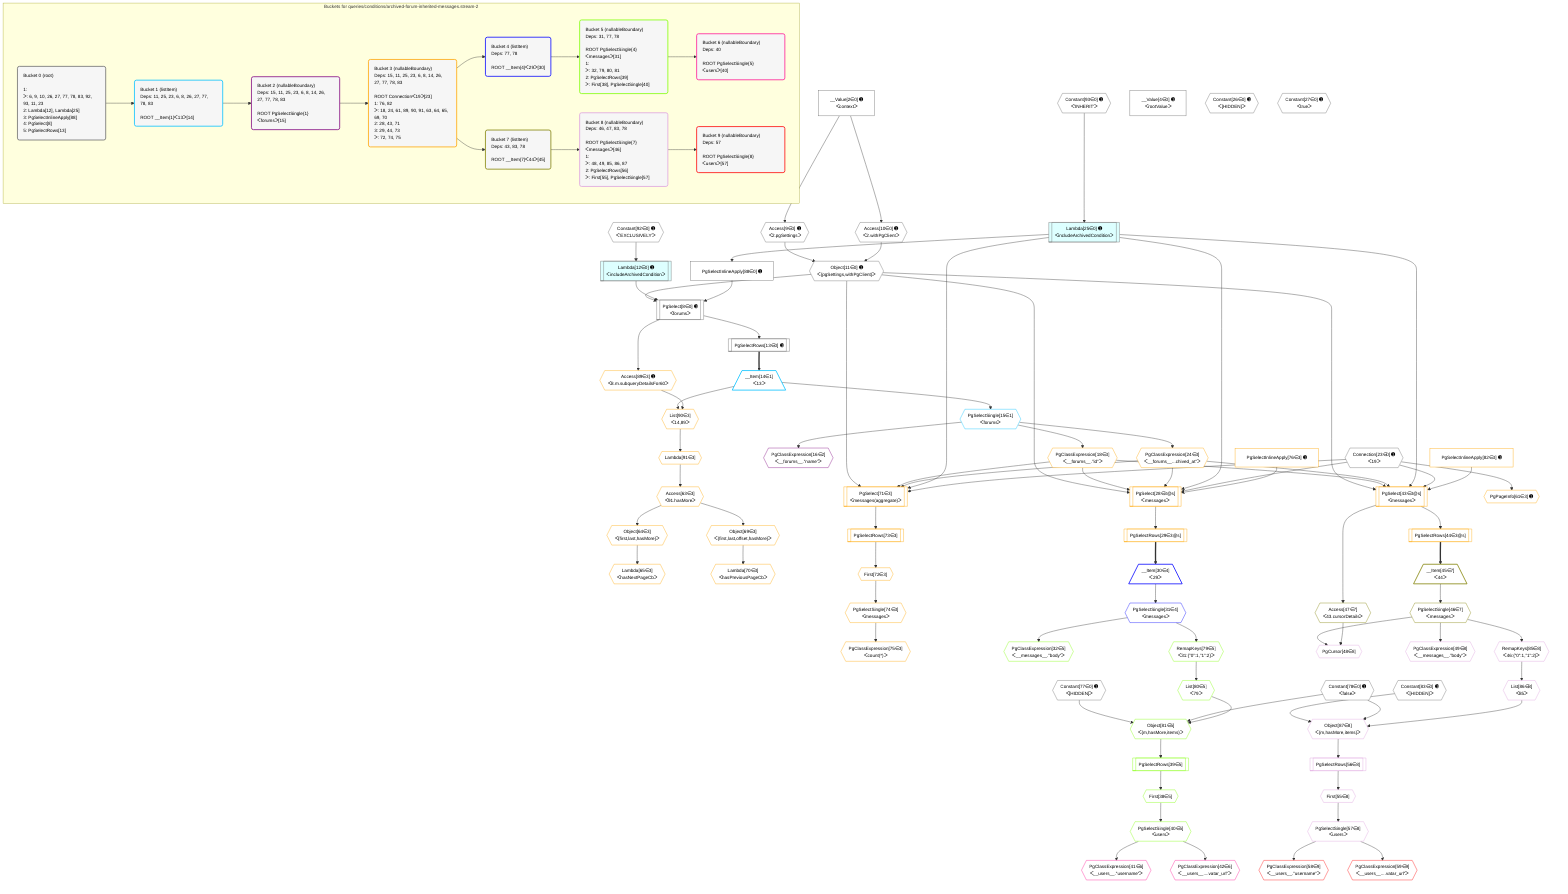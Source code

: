 %%{init: {'themeVariables': { 'fontSize': '12px'}}}%%
graph TD
    classDef path fill:#eee,stroke:#000,color:#000
    classDef plan fill:#fff,stroke-width:1px,color:#000
    classDef itemplan fill:#fff,stroke-width:2px,color:#000
    classDef unbatchedplan fill:#dff,stroke-width:1px,color:#000
    classDef sideeffectplan fill:#fcc,stroke-width:2px,color:#000
    classDef bucket fill:#f6f6f6,color:#000,stroke-width:2px,text-align:left


    %% plan dependencies
    PgSelect8[["PgSelect[8∈0] ➊<br />ᐸforumsᐳ"]]:::plan
    Object11{{"Object[11∈0] ➊<br />ᐸ{pgSettings,withPgClient}ᐳ"}}:::plan
    Lambda12[["Lambda[12∈0] ➊<br />ᐸincludeArchivedConditionᐳ"]]:::unbatchedplan
    PgSelectInlineApply88["PgSelectInlineApply[88∈0] ➊"]:::plan
    Object11 & Lambda12 & PgSelectInlineApply88 --> PgSelect8
    Lambda25[["Lambda[25∈0] ➊<br />ᐸincludeArchivedConditionᐳ"]]:::unbatchedplan
    Lambda25 --> PgSelectInlineApply88
    Access9{{"Access[9∈0] ➊<br />ᐸ2.pgSettingsᐳ"}}:::plan
    Access10{{"Access[10∈0] ➊<br />ᐸ2.withPgClientᐳ"}}:::plan
    Access9 & Access10 --> Object11
    Connection23{{"Connection[23∈0] ➊<br />ᐸ19ᐳ"}}:::plan
    __Value2["__Value[2∈0] ➊<br />ᐸcontextᐳ"]:::plan
    __Value2 --> Access9
    __Value2 --> Access10
    Constant92{{"Constant[92∈0] ➊<br />ᐸ'EXCLUSIVELY'ᐳ"}}:::plan
    Constant92 --> Lambda12
    PgSelectRows13[["PgSelectRows[13∈0] ➊"]]:::plan
    PgSelect8 --> PgSelectRows13
    Constant93{{"Constant[93∈0] ➊<br />ᐸ'INHERIT'ᐳ"}}:::plan
    Constant93 --> Lambda25
    __Value4["__Value[4∈0] ➊<br />ᐸrootValueᐳ"]:::plan
    Constant26{{"Constant[26∈0] ➊<br />ᐸ[HIDDEN]ᐳ"}}:::plan
    Constant27{{"Constant[27∈0] ➊<br />ᐸtrueᐳ"}}:::plan
    Constant77{{"Constant[77∈0] ➊<br />ᐸ[HIDDEN]ᐳ"}}:::plan
    Constant78{{"Constant[78∈0] ➊<br />ᐸfalseᐳ"}}:::plan
    Constant83{{"Constant[83∈0] ➊<br />ᐸ[HIDDEN]ᐳ"}}:::plan
    __Item14[/"__Item[14∈1]<br />ᐸ13ᐳ"\]:::itemplan
    PgSelectRows13 ==> __Item14
    PgSelectSingle15{{"PgSelectSingle[15∈1]<br />ᐸforumsᐳ"}}:::plan
    __Item14 --> PgSelectSingle15
    PgClassExpression16{{"PgClassExpression[16∈2]<br />ᐸ__forums__.”name”ᐳ"}}:::plan
    PgSelectSingle15 --> PgClassExpression16
    PgSelect28[["PgSelect[28∈3@s]<br />ᐸmessagesᐳ"]]:::plan
    PgClassExpression18{{"PgClassExpression[18∈3]<br />ᐸ__forums__.”id”ᐳ"}}:::plan
    PgClassExpression24{{"PgClassExpression[24∈3]<br />ᐸ__forums__...chived_at”ᐳ"}}:::plan
    PgSelectInlineApply76["PgSelectInlineApply[76∈3] ➊"]:::plan
    Object11 & PgClassExpression18 & PgClassExpression24 & Lambda25 & Connection23 & PgSelectInlineApply76 --> PgSelect28
    PgSelect43[["PgSelect[43∈3@s]<br />ᐸmessagesᐳ"]]:::plan
    PgSelectInlineApply82["PgSelectInlineApply[82∈3] ➊"]:::plan
    Object11 & PgClassExpression18 & PgClassExpression24 & Lambda25 & Connection23 & PgSelectInlineApply82 --> PgSelect43
    PgSelect71[["PgSelect[71∈3]<br />ᐸmessages(aggregate)ᐳ"]]:::plan
    Object11 & PgClassExpression18 & PgClassExpression24 & Lambda25 & Connection23 --> PgSelect71
    Object69{{"Object[69∈3]<br />ᐸ{first,last,offset,hasMore}ᐳ"}}:::plan
    Access63{{"Access[63∈3]<br />ᐸ91.hasMoreᐳ"}}:::plan
    Access63 --> Object69
    Object64{{"Object[64∈3]<br />ᐸ{first,last,hasMore}ᐳ"}}:::plan
    Access63 --> Object64
    List90{{"List[90∈3]<br />ᐸ14,89ᐳ"}}:::plan
    Access89{{"Access[89∈3] ➊<br />ᐸ8.m.subqueryDetailsFor60ᐳ"}}:::plan
    __Item14 & Access89 --> List90
    PgSelectSingle15 --> PgClassExpression18
    PgSelectSingle15 --> PgClassExpression24
    PgSelectRows29[["PgSelectRows[29∈3@s]"]]:::plan
    PgSelect28 --> PgSelectRows29
    PgSelectRows44[["PgSelectRows[44∈3@s]"]]:::plan
    PgSelect43 --> PgSelectRows44
    PgPageInfo61{{"PgPageInfo[61∈3] ➊"}}:::plan
    Connection23 --> PgPageInfo61
    Lambda91{{"Lambda[91∈3]"}}:::plan
    Lambda91 --> Access63
    Lambda65{{"Lambda[65∈3]<br />ᐸhasNextPageCbᐳ"}}:::plan
    Object64 --> Lambda65
    Lambda70{{"Lambda[70∈3]<br />ᐸhasPreviousPageCbᐳ"}}:::plan
    Object69 --> Lambda70
    First72{{"First[72∈3]"}}:::plan
    PgSelectRows73[["PgSelectRows[73∈3]"]]:::plan
    PgSelectRows73 --> First72
    PgSelect71 --> PgSelectRows73
    PgSelectSingle74{{"PgSelectSingle[74∈3]<br />ᐸmessagesᐳ"}}:::plan
    First72 --> PgSelectSingle74
    PgClassExpression75{{"PgClassExpression[75∈3]<br />ᐸcount(*)ᐳ"}}:::plan
    PgSelectSingle74 --> PgClassExpression75
    PgSelect8 --> Access89
    List90 --> Lambda91
    __Item30[/"__Item[30∈4]<br />ᐸ29ᐳ"\]:::itemplan
    PgSelectRows29 ==> __Item30
    PgSelectSingle31{{"PgSelectSingle[31∈4]<br />ᐸmessagesᐳ"}}:::plan
    __Item30 --> PgSelectSingle31
    Object81{{"Object[81∈5]<br />ᐸ{m,hasMore,items}ᐳ"}}:::plan
    List80{{"List[80∈5]<br />ᐸ79ᐳ"}}:::plan
    Constant77 & Constant78 & List80 --> Object81
    PgClassExpression32{{"PgClassExpression[32∈5]<br />ᐸ__messages__.”body”ᐳ"}}:::plan
    PgSelectSingle31 --> PgClassExpression32
    First38{{"First[38∈5]"}}:::plan
    PgSelectRows39[["PgSelectRows[39∈5]"]]:::plan
    PgSelectRows39 --> First38
    Object81 --> PgSelectRows39
    PgSelectSingle40{{"PgSelectSingle[40∈5]<br />ᐸusersᐳ"}}:::plan
    First38 --> PgSelectSingle40
    RemapKeys79{{"RemapKeys[79∈5]<br />ᐸ31:{”0”:1,”1”:2}ᐳ"}}:::plan
    PgSelectSingle31 --> RemapKeys79
    RemapKeys79 --> List80
    PgClassExpression41{{"PgClassExpression[41∈6]<br />ᐸ__users__.”username”ᐳ"}}:::plan
    PgSelectSingle40 --> PgClassExpression41
    PgClassExpression42{{"PgClassExpression[42∈6]<br />ᐸ__users__....vatar_url”ᐳ"}}:::plan
    PgSelectSingle40 --> PgClassExpression42
    __Item45[/"__Item[45∈7]<br />ᐸ44ᐳ"\]:::itemplan
    PgSelectRows44 ==> __Item45
    PgSelectSingle46{{"PgSelectSingle[46∈7]<br />ᐸmessagesᐳ"}}:::plan
    __Item45 --> PgSelectSingle46
    Access47{{"Access[47∈7]<br />ᐸ43.cursorDetailsᐳ"}}:::plan
    PgSelect43 --> Access47
    Object87{{"Object[87∈8]<br />ᐸ{m,hasMore,items}ᐳ"}}:::plan
    List86{{"List[86∈8]<br />ᐸ85ᐳ"}}:::plan
    Constant83 & Constant78 & List86 --> Object87
    PgCursor48{{"PgCursor[48∈8]"}}:::plan
    PgSelectSingle46 & Access47 --> PgCursor48
    PgClassExpression49{{"PgClassExpression[49∈8]<br />ᐸ__messages__.”body”ᐳ"}}:::plan
    PgSelectSingle46 --> PgClassExpression49
    First55{{"First[55∈8]"}}:::plan
    PgSelectRows56[["PgSelectRows[56∈8]"]]:::plan
    PgSelectRows56 --> First55
    Object87 --> PgSelectRows56
    PgSelectSingle57{{"PgSelectSingle[57∈8]<br />ᐸusersᐳ"}}:::plan
    First55 --> PgSelectSingle57
    RemapKeys85{{"RemapKeys[85∈8]<br />ᐸ46:{”0”:1,”1”:2}ᐳ"}}:::plan
    PgSelectSingle46 --> RemapKeys85
    RemapKeys85 --> List86
    PgClassExpression58{{"PgClassExpression[58∈9]<br />ᐸ__users__.”username”ᐳ"}}:::plan
    PgSelectSingle57 --> PgClassExpression58
    PgClassExpression59{{"PgClassExpression[59∈9]<br />ᐸ__users__....vatar_url”ᐳ"}}:::plan
    PgSelectSingle57 --> PgClassExpression59

    %% define steps

    subgraph "Buckets for queries/conditions/archived-forum-inherited-messages.stream-2"
    Bucket0("Bucket 0 (root)<br /><br />1: <br />ᐳ: 6, 9, 10, 26, 27, 77, 78, 83, 92, 93, 11, 23<br />2: Lambda[12], Lambda[25]<br />3: PgSelectInlineApply[88]<br />4: PgSelect[8]<br />5: PgSelectRows[13]"):::bucket
    classDef bucket0 stroke:#696969
    class Bucket0,__Value2,__Value4,PgSelect8,Access9,Access10,Object11,Lambda12,PgSelectRows13,Connection23,Lambda25,Constant26,Constant27,Constant77,Constant78,Constant83,PgSelectInlineApply88,Constant92,Constant93 bucket0
    Bucket1("Bucket 1 (listItem)<br />Deps: 11, 25, 23, 6, 8, 26, 27, 77, 78, 83<br /><br />ROOT __Item{1}ᐸ13ᐳ[14]"):::bucket
    classDef bucket1 stroke:#00bfff
    class Bucket1,__Item14,PgSelectSingle15 bucket1
    Bucket2("Bucket 2 (nullableBoundary)<br />Deps: 15, 11, 25, 23, 6, 8, 14, 26, 27, 77, 78, 83<br /><br />ROOT PgSelectSingle{1}ᐸforumsᐳ[15]"):::bucket
    classDef bucket2 stroke:#7f007f
    class Bucket2,PgClassExpression16 bucket2
    Bucket3("Bucket 3 (nullableBoundary)<br />Deps: 15, 11, 25, 23, 6, 8, 14, 26, 27, 77, 78, 83<br /><br />ROOT Connectionᐸ19ᐳ[23]<br />1: 76, 82<br />ᐳ: 18, 24, 61, 89, 90, 91, 63, 64, 65, 69, 70<br />2: 28, 43, 71<br />3: 29, 44, 73<br />ᐳ: 72, 74, 75"):::bucket
    classDef bucket3 stroke:#ffa500
    class Bucket3,PgClassExpression18,PgClassExpression24,PgSelect28,PgSelectRows29,PgSelect43,PgSelectRows44,PgPageInfo61,Access63,Object64,Lambda65,Object69,Lambda70,PgSelect71,First72,PgSelectRows73,PgSelectSingle74,PgClassExpression75,PgSelectInlineApply76,PgSelectInlineApply82,Access89,List90,Lambda91 bucket3
    Bucket4("Bucket 4 (listItem)<br />Deps: 77, 78<br /><br />ROOT __Item{4}ᐸ29ᐳ[30]"):::bucket
    classDef bucket4 stroke:#0000ff
    class Bucket4,__Item30,PgSelectSingle31 bucket4
    Bucket5("Bucket 5 (nullableBoundary)<br />Deps: 31, 77, 78<br /><br />ROOT PgSelectSingle{4}ᐸmessagesᐳ[31]<br />1: <br />ᐳ: 32, 79, 80, 81<br />2: PgSelectRows[39]<br />ᐳ: First[38], PgSelectSingle[40]"):::bucket
    classDef bucket5 stroke:#7fff00
    class Bucket5,PgClassExpression32,First38,PgSelectRows39,PgSelectSingle40,RemapKeys79,List80,Object81 bucket5
    Bucket6("Bucket 6 (nullableBoundary)<br />Deps: 40<br /><br />ROOT PgSelectSingle{5}ᐸusersᐳ[40]"):::bucket
    classDef bucket6 stroke:#ff1493
    class Bucket6,PgClassExpression41,PgClassExpression42 bucket6
    Bucket7("Bucket 7 (listItem)<br />Deps: 43, 83, 78<br /><br />ROOT __Item{7}ᐸ44ᐳ[45]"):::bucket
    classDef bucket7 stroke:#808000
    class Bucket7,__Item45,PgSelectSingle46,Access47 bucket7
    Bucket8("Bucket 8 (nullableBoundary)<br />Deps: 46, 47, 83, 78<br /><br />ROOT PgSelectSingle{7}ᐸmessagesᐳ[46]<br />1: <br />ᐳ: 48, 49, 85, 86, 87<br />2: PgSelectRows[56]<br />ᐳ: First[55], PgSelectSingle[57]"):::bucket
    classDef bucket8 stroke:#dda0dd
    class Bucket8,PgCursor48,PgClassExpression49,First55,PgSelectRows56,PgSelectSingle57,RemapKeys85,List86,Object87 bucket8
    Bucket9("Bucket 9 (nullableBoundary)<br />Deps: 57<br /><br />ROOT PgSelectSingle{8}ᐸusersᐳ[57]"):::bucket
    classDef bucket9 stroke:#ff0000
    class Bucket9,PgClassExpression58,PgClassExpression59 bucket9
    Bucket0 --> Bucket1
    Bucket1 --> Bucket2
    Bucket2 --> Bucket3
    Bucket3 --> Bucket4 & Bucket7
    Bucket4 --> Bucket5
    Bucket5 --> Bucket6
    Bucket7 --> Bucket8
    Bucket8 --> Bucket9
    end